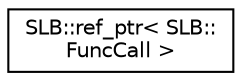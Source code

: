 digraph "Graphical Class Hierarchy"
{
  edge [fontname="Helvetica",fontsize="10",labelfontname="Helvetica",labelfontsize="10"];
  node [fontname="Helvetica",fontsize="10",shape=record];
  rankdir="LR";
  Node1 [label="SLB::ref_ptr\< SLB::\lFuncCall \>",height=0.2,width=0.4,color="black", fillcolor="white", style="filled",URL="$classSLB_1_1ref__ptr.html"];
}
